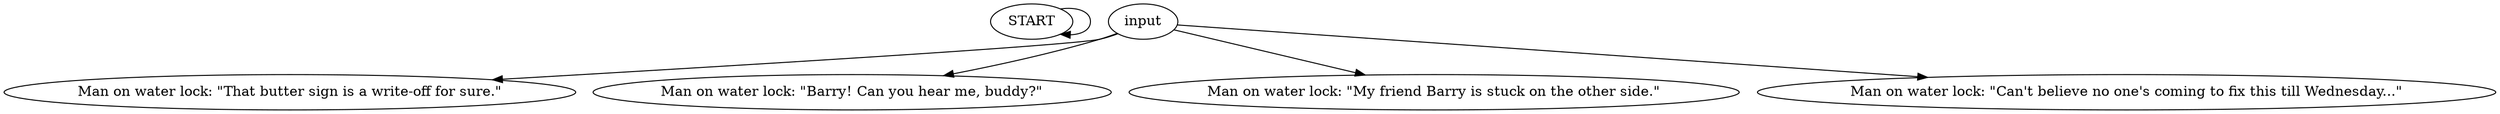 # CANAL / MAN ON WATER LOCK barks
# Barks for the Man on Water Lock.
# ==================================================
digraph G {
	  0 [label="START"];
	  1 [label="input"];
	  2 [label="Man on water lock: \"That butter sign is a write-off for sure.\""];
	  3 [label="Man on water lock: \"Barry! Can you hear me, buddy?\""];
	  4 [label="Man on water lock: \"My friend Barry is stuck on the other side.\""];
	  5 [label="Man on water lock: \"Can't believe no one's coming to fix this till Wednesday...\""];
	  0 -> 0
	  1 -> 2
	  1 -> 3
	  1 -> 4
	  1 -> 5
}

